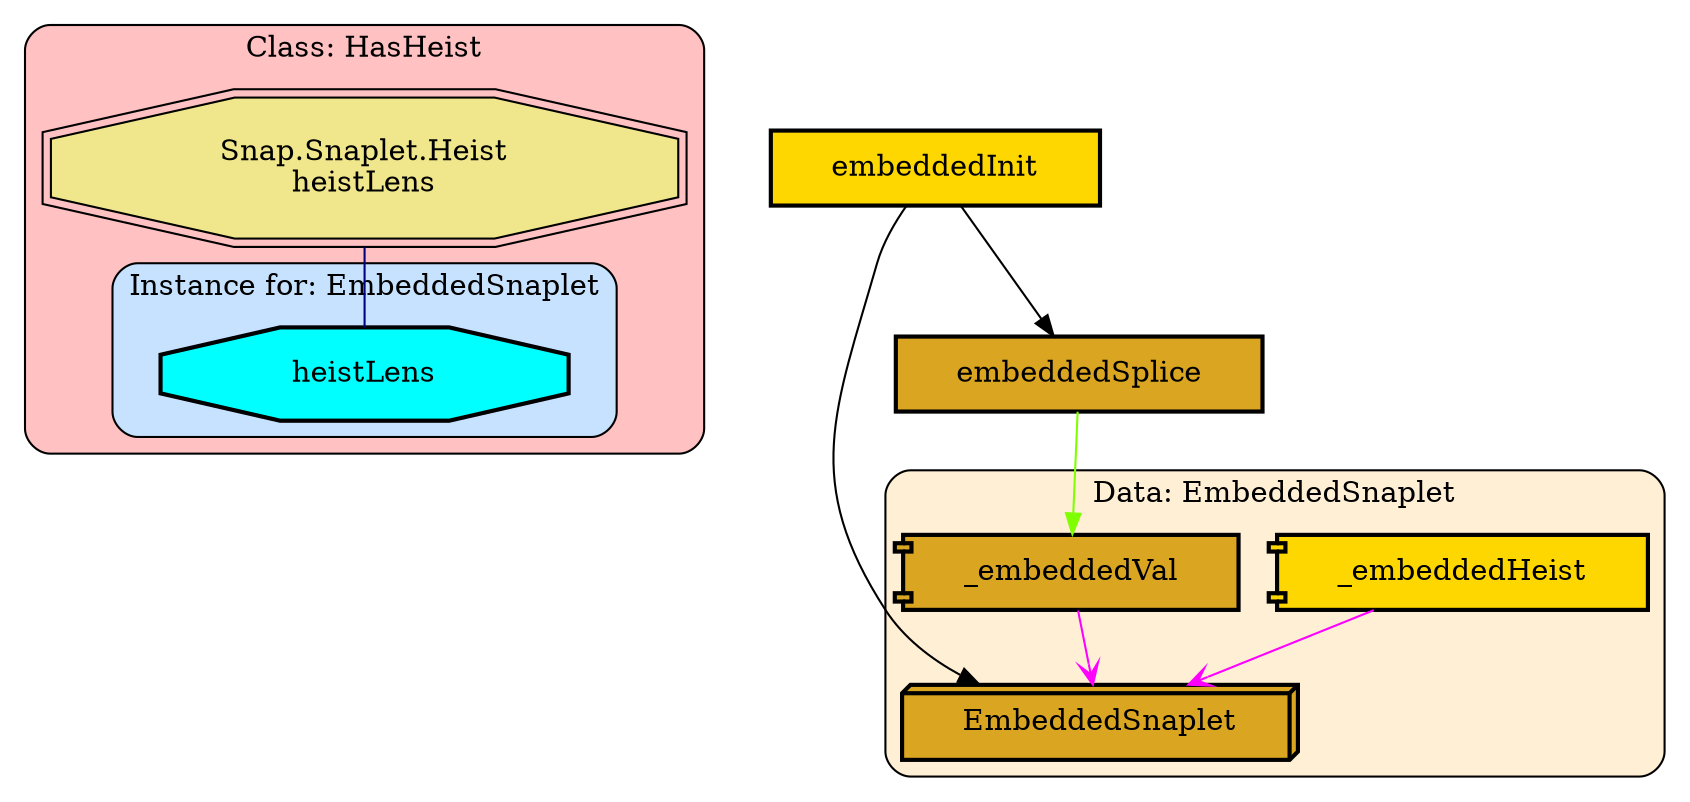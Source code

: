 digraph "Diagram of: Blackbox.EmbeddedSnaplet" {
    node [margin="0.4,0.1"
         ,style=filled];
    subgraph cluster_Class_HasHeist {
        graph [label="Class: HasHeist"
              ,style="filled,rounded"
              ,fillcolor=rosybrown1];
        subgraph cluster_Class_HasHeist_Data_EmbeddedSnaplet {
            graph [label="Instance for: EmbeddedSnaplet"
                  ,style="filled,rounded"
                  ,fillcolor=slategray1];
            6 [label=heistLens
              ,shape=octagon
              ,fillcolor=cyan
              ,style="filled,bold"];
        }
        7 [label="Snap.Snaplet.Heist\nheistLens"
          ,shape=doubleoctagon
          ,fillcolor=khaki
          ,style="filled,solid"];
    }
    subgraph cluster_Data_EmbeddedSnaplet {
        graph [label="Data: EmbeddedSnaplet"
              ,style="filled,rounded"
              ,fillcolor=papayawhip];
        1 [label=EmbeddedSnaplet
          ,shape=box3d
          ,fillcolor=goldenrod
          ,style="filled,bold"];
        2 [label=_embeddedHeist
          ,shape=component
          ,fillcolor=gold
          ,style="filled,bold"];
        3 [label=_embeddedVal
          ,shape=component
          ,fillcolor=goldenrod
          ,style="filled,bold"];
    }
    4 [label=embeddedInit
      ,shape=box
      ,fillcolor=gold
      ,style="filled,bold"];
    5 [label=embeddedSplice
      ,shape=box
      ,fillcolor=goldenrod
      ,style="filled,bold"];
    2 -> 1 [penwidth=1
           ,color=magenta
           ,arrowtail=odot
           ,arrowhead=vee];
    3 -> 1 [penwidth=1
           ,color=magenta
           ,arrowtail=odot
           ,arrowhead=vee];
    4 -> 1 [penwidth=1,color=black];
    4 -> 5 [penwidth=1,color=black];
    5 -> 3 [penwidth=1
           ,color=chartreuse];
    7 -> 6 [penwidth=1
           ,color=navy
           ,dir=none];
}
